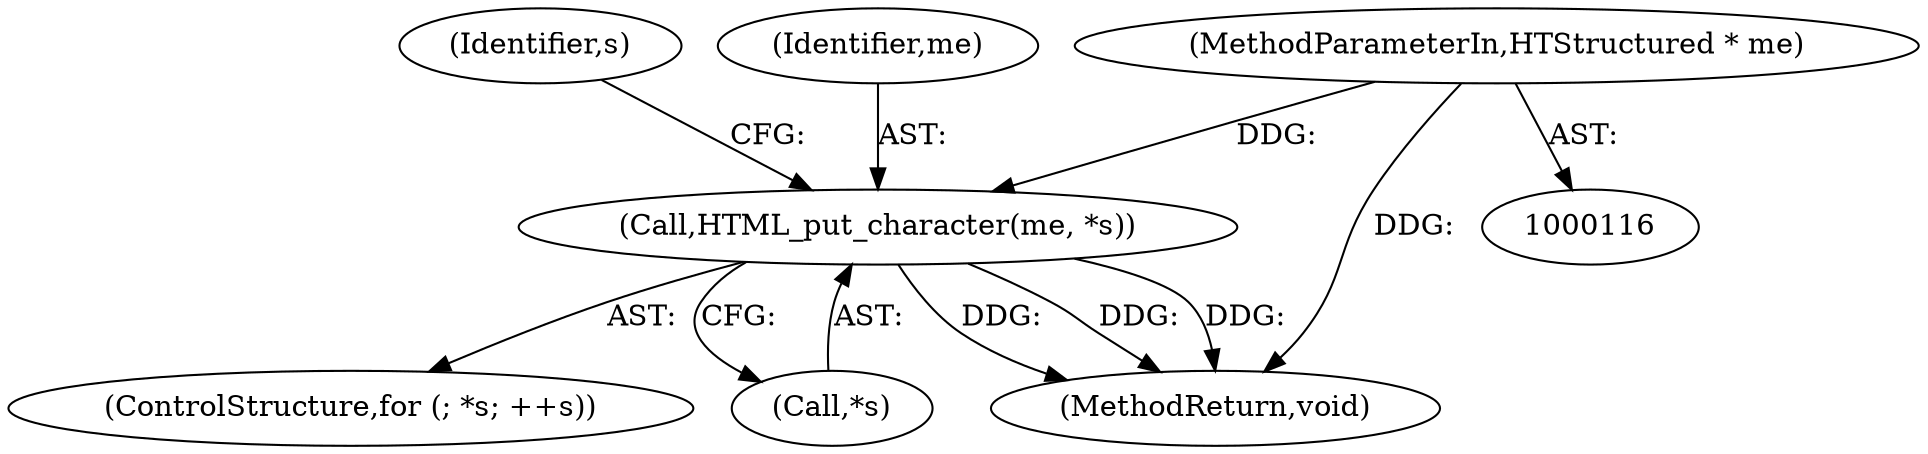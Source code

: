 digraph "0_lynx-snapshots_280a61b300a1614f6037efc0902ff7ecf17146e9@pointer" {
"1000254" [label="(Call,HTML_put_character(me, *s))"];
"1000117" [label="(MethodParameterIn,HTStructured * me)"];
"1000253" [label="(Identifier,s)"];
"1000249" [label="(ControlStructure,for (; *s; ++s))"];
"1000256" [label="(Call,*s)"];
"1000117" [label="(MethodParameterIn,HTStructured * me)"];
"1000255" [label="(Identifier,me)"];
"1000472" [label="(MethodReturn,void)"];
"1000254" [label="(Call,HTML_put_character(me, *s))"];
"1000254" -> "1000249"  [label="AST: "];
"1000254" -> "1000256"  [label="CFG: "];
"1000255" -> "1000254"  [label="AST: "];
"1000256" -> "1000254"  [label="AST: "];
"1000253" -> "1000254"  [label="CFG: "];
"1000254" -> "1000472"  [label="DDG: "];
"1000254" -> "1000472"  [label="DDG: "];
"1000254" -> "1000472"  [label="DDG: "];
"1000117" -> "1000254"  [label="DDG: "];
"1000117" -> "1000116"  [label="AST: "];
"1000117" -> "1000472"  [label="DDG: "];
}
